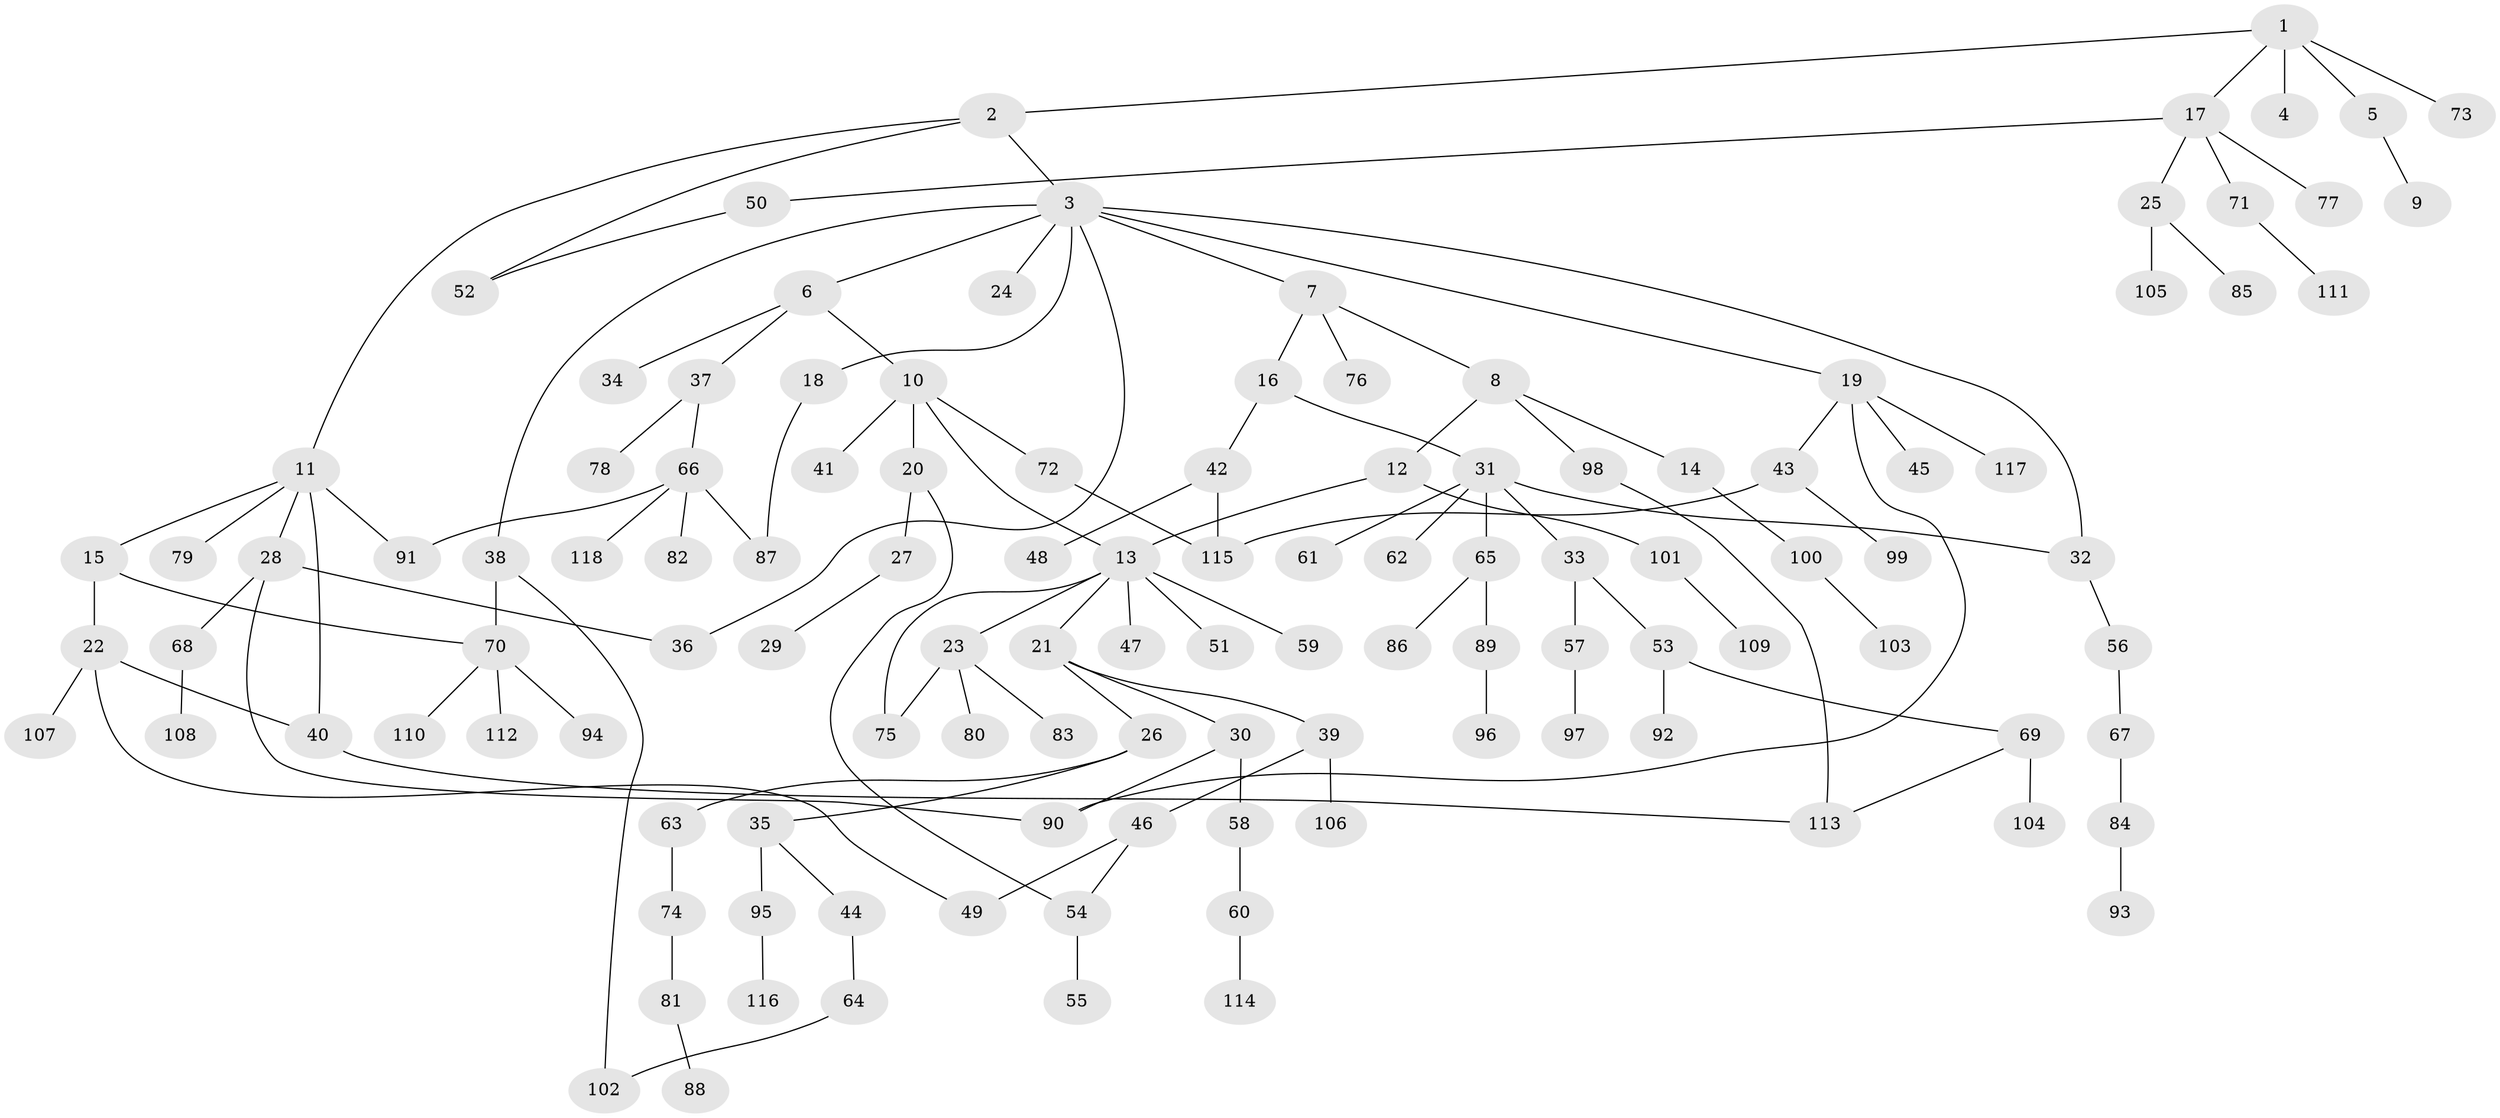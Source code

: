 // Generated by graph-tools (version 1.1) at 2025/25/03/09/25 03:25:34]
// undirected, 118 vertices, 135 edges
graph export_dot {
graph [start="1"]
  node [color=gray90,style=filled];
  1;
  2;
  3;
  4;
  5;
  6;
  7;
  8;
  9;
  10;
  11;
  12;
  13;
  14;
  15;
  16;
  17;
  18;
  19;
  20;
  21;
  22;
  23;
  24;
  25;
  26;
  27;
  28;
  29;
  30;
  31;
  32;
  33;
  34;
  35;
  36;
  37;
  38;
  39;
  40;
  41;
  42;
  43;
  44;
  45;
  46;
  47;
  48;
  49;
  50;
  51;
  52;
  53;
  54;
  55;
  56;
  57;
  58;
  59;
  60;
  61;
  62;
  63;
  64;
  65;
  66;
  67;
  68;
  69;
  70;
  71;
  72;
  73;
  74;
  75;
  76;
  77;
  78;
  79;
  80;
  81;
  82;
  83;
  84;
  85;
  86;
  87;
  88;
  89;
  90;
  91;
  92;
  93;
  94;
  95;
  96;
  97;
  98;
  99;
  100;
  101;
  102;
  103;
  104;
  105;
  106;
  107;
  108;
  109;
  110;
  111;
  112;
  113;
  114;
  115;
  116;
  117;
  118;
  1 -- 2;
  1 -- 4;
  1 -- 5;
  1 -- 17;
  1 -- 73;
  2 -- 3;
  2 -- 11;
  2 -- 52;
  3 -- 6;
  3 -- 7;
  3 -- 18;
  3 -- 19;
  3 -- 24;
  3 -- 32;
  3 -- 36;
  3 -- 38;
  5 -- 9;
  6 -- 10;
  6 -- 34;
  6 -- 37;
  7 -- 8;
  7 -- 16;
  7 -- 76;
  8 -- 12;
  8 -- 14;
  8 -- 98;
  10 -- 13;
  10 -- 20;
  10 -- 41;
  10 -- 72;
  11 -- 15;
  11 -- 28;
  11 -- 40;
  11 -- 79;
  11 -- 91;
  12 -- 101;
  12 -- 13;
  13 -- 21;
  13 -- 23;
  13 -- 47;
  13 -- 51;
  13 -- 59;
  13 -- 75;
  14 -- 100;
  15 -- 22;
  15 -- 70;
  16 -- 31;
  16 -- 42;
  17 -- 25;
  17 -- 50;
  17 -- 71;
  17 -- 77;
  18 -- 87;
  19 -- 43;
  19 -- 45;
  19 -- 90;
  19 -- 117;
  20 -- 27;
  20 -- 54;
  21 -- 26;
  21 -- 30;
  21 -- 39;
  22 -- 107;
  22 -- 40;
  22 -- 49;
  23 -- 80;
  23 -- 83;
  23 -- 75;
  25 -- 85;
  25 -- 105;
  26 -- 35;
  26 -- 63;
  27 -- 29;
  28 -- 68;
  28 -- 90;
  28 -- 36;
  30 -- 58;
  30 -- 90;
  31 -- 33;
  31 -- 61;
  31 -- 62;
  31 -- 65;
  31 -- 32;
  32 -- 56;
  33 -- 53;
  33 -- 57;
  35 -- 44;
  35 -- 95;
  37 -- 66;
  37 -- 78;
  38 -- 70;
  38 -- 102;
  39 -- 46;
  39 -- 106;
  40 -- 113;
  42 -- 48;
  42 -- 115;
  43 -- 99;
  43 -- 115;
  44 -- 64;
  46 -- 49;
  46 -- 54;
  50 -- 52;
  53 -- 69;
  53 -- 92;
  54 -- 55;
  56 -- 67;
  57 -- 97;
  58 -- 60;
  60 -- 114;
  63 -- 74;
  64 -- 102;
  65 -- 86;
  65 -- 89;
  66 -- 82;
  66 -- 87;
  66 -- 91;
  66 -- 118;
  67 -- 84;
  68 -- 108;
  69 -- 104;
  69 -- 113;
  70 -- 94;
  70 -- 110;
  70 -- 112;
  71 -- 111;
  72 -- 115;
  74 -- 81;
  81 -- 88;
  84 -- 93;
  89 -- 96;
  95 -- 116;
  98 -- 113;
  100 -- 103;
  101 -- 109;
}
